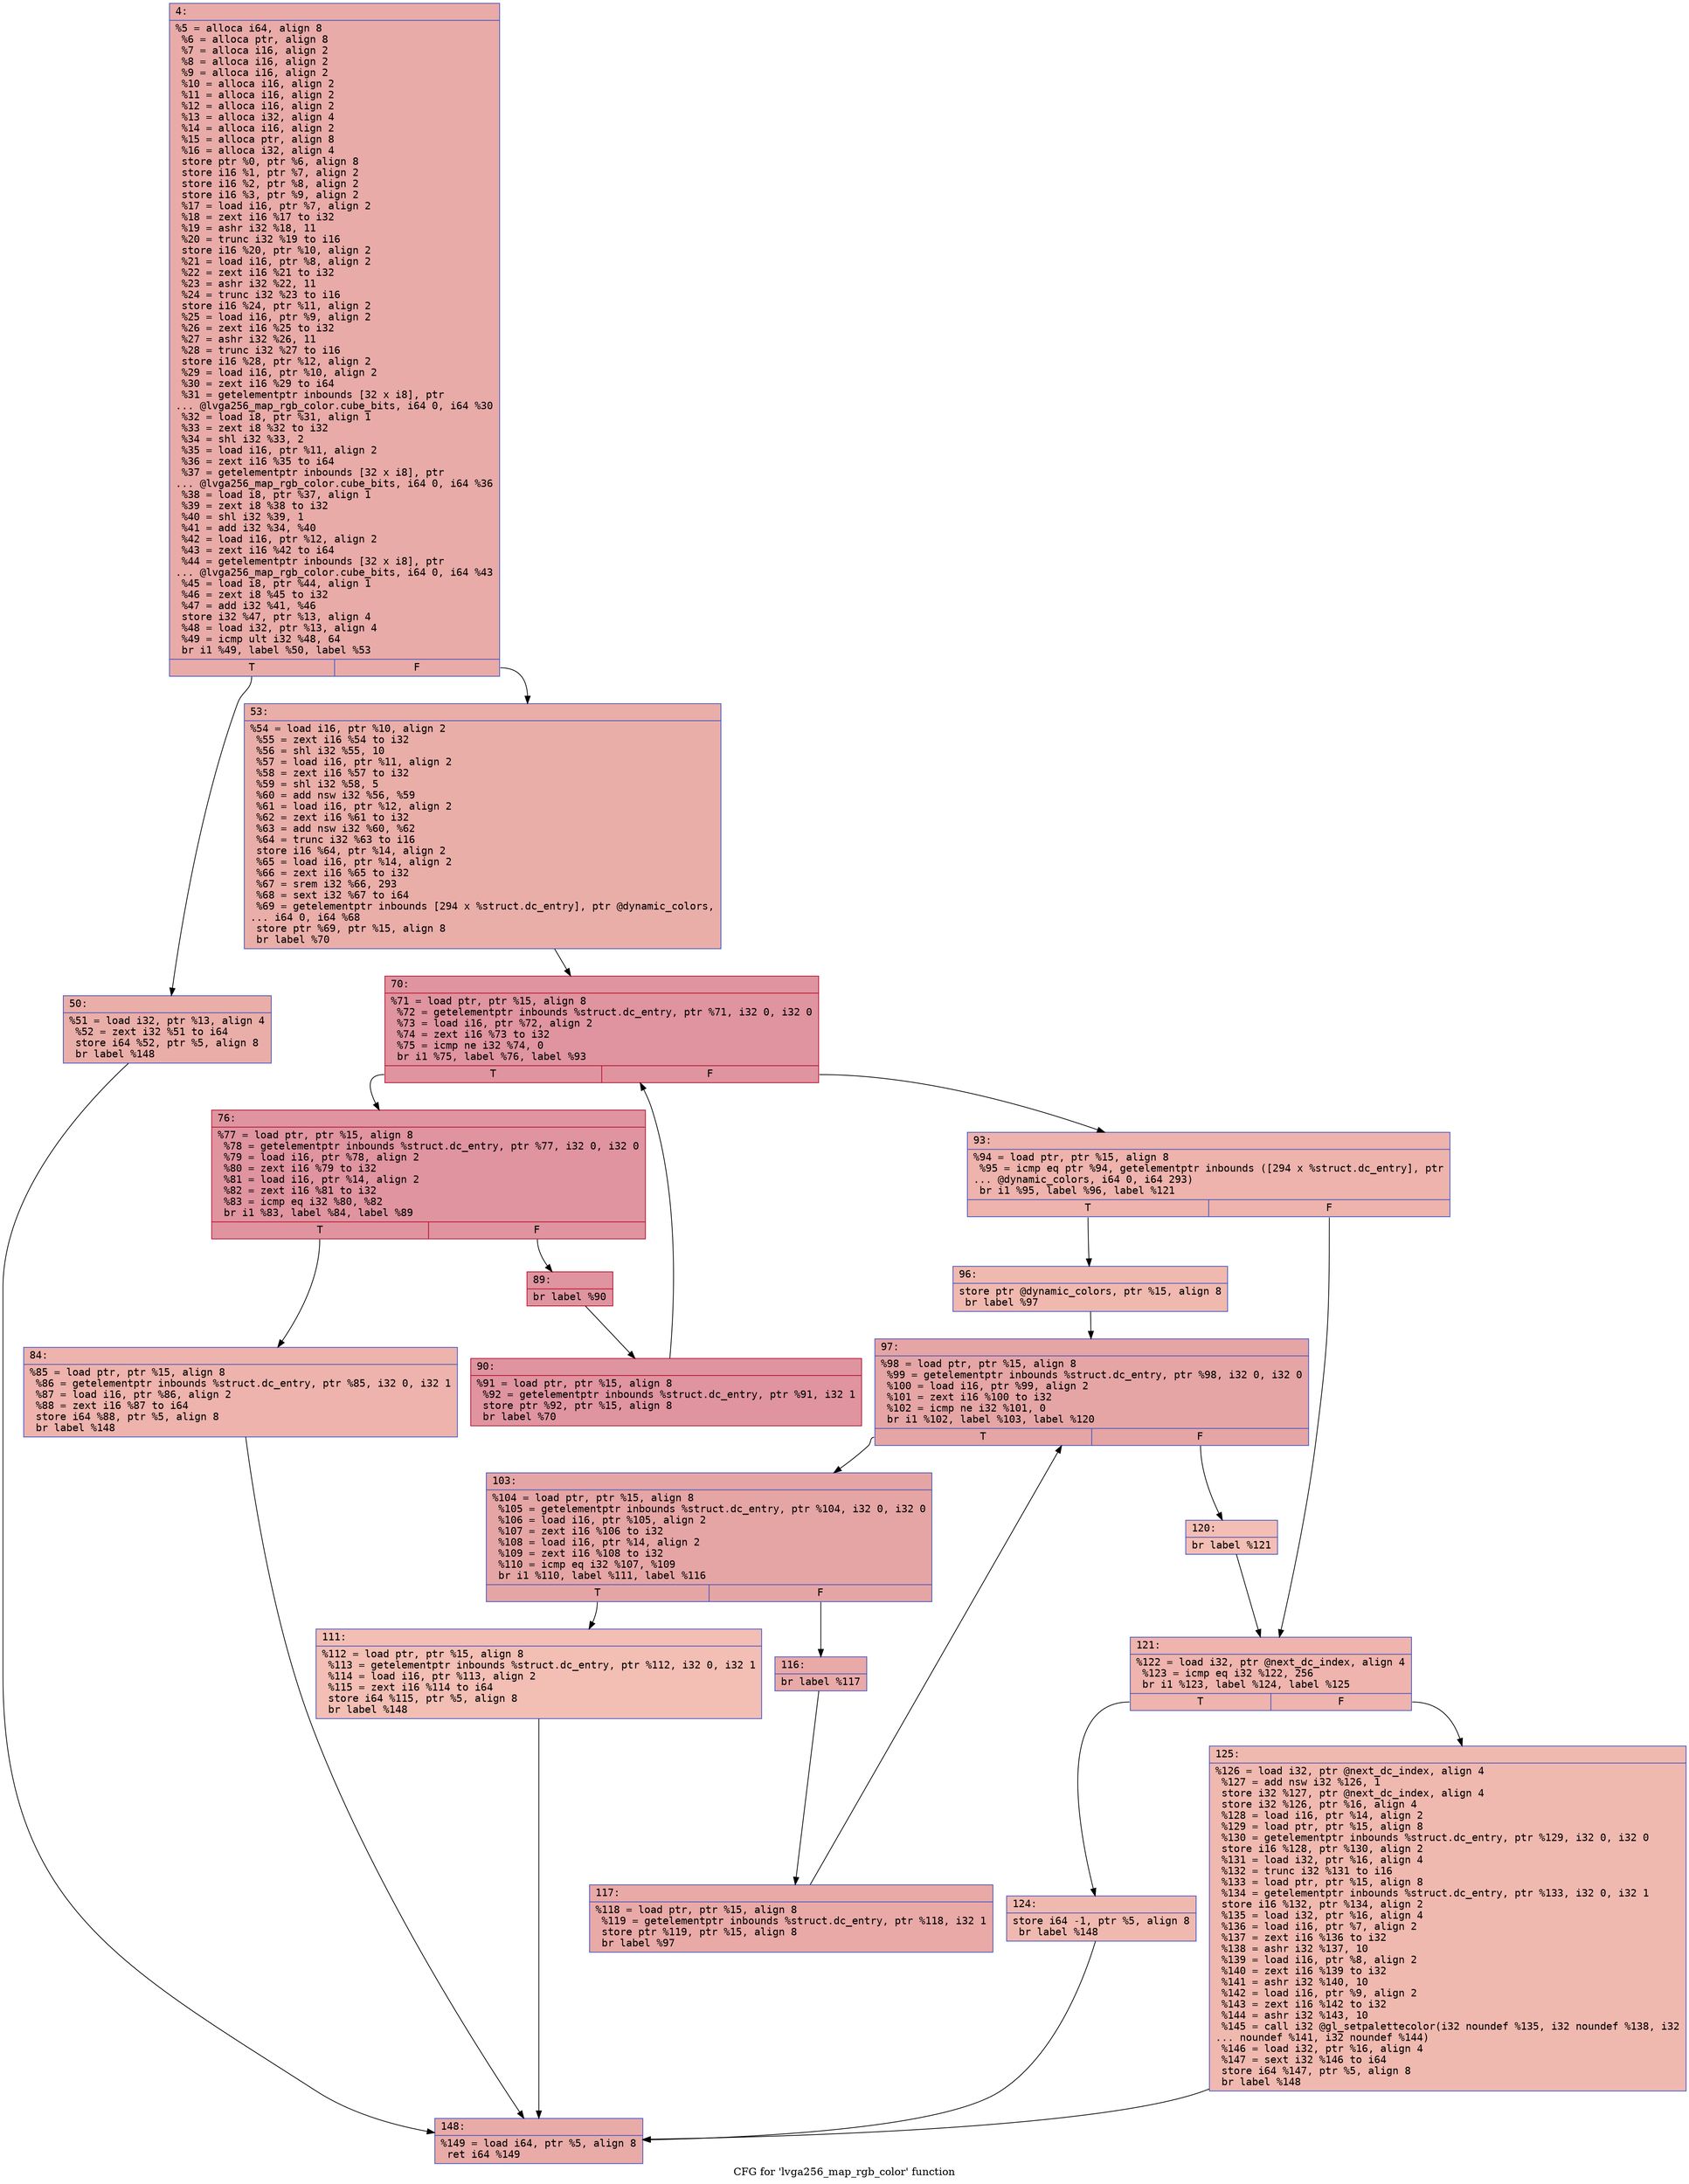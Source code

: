 digraph "CFG for 'lvga256_map_rgb_color' function" {
	label="CFG for 'lvga256_map_rgb_color' function";

	Node0x6000011221c0 [shape=record,color="#3d50c3ff", style=filled, fillcolor="#cc403a70" fontname="Courier",label="{4:\l|  %5 = alloca i64, align 8\l  %6 = alloca ptr, align 8\l  %7 = alloca i16, align 2\l  %8 = alloca i16, align 2\l  %9 = alloca i16, align 2\l  %10 = alloca i16, align 2\l  %11 = alloca i16, align 2\l  %12 = alloca i16, align 2\l  %13 = alloca i32, align 4\l  %14 = alloca i16, align 2\l  %15 = alloca ptr, align 8\l  %16 = alloca i32, align 4\l  store ptr %0, ptr %6, align 8\l  store i16 %1, ptr %7, align 2\l  store i16 %2, ptr %8, align 2\l  store i16 %3, ptr %9, align 2\l  %17 = load i16, ptr %7, align 2\l  %18 = zext i16 %17 to i32\l  %19 = ashr i32 %18, 11\l  %20 = trunc i32 %19 to i16\l  store i16 %20, ptr %10, align 2\l  %21 = load i16, ptr %8, align 2\l  %22 = zext i16 %21 to i32\l  %23 = ashr i32 %22, 11\l  %24 = trunc i32 %23 to i16\l  store i16 %24, ptr %11, align 2\l  %25 = load i16, ptr %9, align 2\l  %26 = zext i16 %25 to i32\l  %27 = ashr i32 %26, 11\l  %28 = trunc i32 %27 to i16\l  store i16 %28, ptr %12, align 2\l  %29 = load i16, ptr %10, align 2\l  %30 = zext i16 %29 to i64\l  %31 = getelementptr inbounds [32 x i8], ptr\l... @lvga256_map_rgb_color.cube_bits, i64 0, i64 %30\l  %32 = load i8, ptr %31, align 1\l  %33 = zext i8 %32 to i32\l  %34 = shl i32 %33, 2\l  %35 = load i16, ptr %11, align 2\l  %36 = zext i16 %35 to i64\l  %37 = getelementptr inbounds [32 x i8], ptr\l... @lvga256_map_rgb_color.cube_bits, i64 0, i64 %36\l  %38 = load i8, ptr %37, align 1\l  %39 = zext i8 %38 to i32\l  %40 = shl i32 %39, 1\l  %41 = add i32 %34, %40\l  %42 = load i16, ptr %12, align 2\l  %43 = zext i16 %42 to i64\l  %44 = getelementptr inbounds [32 x i8], ptr\l... @lvga256_map_rgb_color.cube_bits, i64 0, i64 %43\l  %45 = load i8, ptr %44, align 1\l  %46 = zext i8 %45 to i32\l  %47 = add i32 %41, %46\l  store i32 %47, ptr %13, align 4\l  %48 = load i32, ptr %13, align 4\l  %49 = icmp ult i32 %48, 64\l  br i1 %49, label %50, label %53\l|{<s0>T|<s1>F}}"];
	Node0x6000011221c0:s0 -> Node0x600001122210[tooltip="4 -> 50\nProbability 50.00%" ];
	Node0x6000011221c0:s1 -> Node0x600001122260[tooltip="4 -> 53\nProbability 50.00%" ];
	Node0x600001122210 [shape=record,color="#3d50c3ff", style=filled, fillcolor="#d0473d70" fontname="Courier",label="{50:\l|  %51 = load i32, ptr %13, align 4\l  %52 = zext i32 %51 to i64\l  store i64 %52, ptr %5, align 8\l  br label %148\l}"];
	Node0x600001122210 -> Node0x6000011227b0[tooltip="50 -> 148\nProbability 100.00%" ];
	Node0x600001122260 [shape=record,color="#3d50c3ff", style=filled, fillcolor="#d0473d70" fontname="Courier",label="{53:\l|  %54 = load i16, ptr %10, align 2\l  %55 = zext i16 %54 to i32\l  %56 = shl i32 %55, 10\l  %57 = load i16, ptr %11, align 2\l  %58 = zext i16 %57 to i32\l  %59 = shl i32 %58, 5\l  %60 = add nsw i32 %56, %59\l  %61 = load i16, ptr %12, align 2\l  %62 = zext i16 %61 to i32\l  %63 = add nsw i32 %60, %62\l  %64 = trunc i32 %63 to i16\l  store i16 %64, ptr %14, align 2\l  %65 = load i16, ptr %14, align 2\l  %66 = zext i16 %65 to i32\l  %67 = srem i32 %66, 293\l  %68 = sext i32 %67 to i64\l  %69 = getelementptr inbounds [294 x %struct.dc_entry], ptr @dynamic_colors,\l... i64 0, i64 %68\l  store ptr %69, ptr %15, align 8\l  br label %70\l}"];
	Node0x600001122260 -> Node0x6000011222b0[tooltip="53 -> 70\nProbability 100.00%" ];
	Node0x6000011222b0 [shape=record,color="#b70d28ff", style=filled, fillcolor="#b70d2870" fontname="Courier",label="{70:\l|  %71 = load ptr, ptr %15, align 8\l  %72 = getelementptr inbounds %struct.dc_entry, ptr %71, i32 0, i32 0\l  %73 = load i16, ptr %72, align 2\l  %74 = zext i16 %73 to i32\l  %75 = icmp ne i32 %74, 0\l  br i1 %75, label %76, label %93\l|{<s0>T|<s1>F}}"];
	Node0x6000011222b0:s0 -> Node0x600001122300[tooltip="70 -> 76\nProbability 96.88%" ];
	Node0x6000011222b0:s1 -> Node0x600001122440[tooltip="70 -> 93\nProbability 3.12%" ];
	Node0x600001122300 [shape=record,color="#b70d28ff", style=filled, fillcolor="#b70d2870" fontname="Courier",label="{76:\l|  %77 = load ptr, ptr %15, align 8\l  %78 = getelementptr inbounds %struct.dc_entry, ptr %77, i32 0, i32 0\l  %79 = load i16, ptr %78, align 2\l  %80 = zext i16 %79 to i32\l  %81 = load i16, ptr %14, align 2\l  %82 = zext i16 %81 to i32\l  %83 = icmp eq i32 %80, %82\l  br i1 %83, label %84, label %89\l|{<s0>T|<s1>F}}"];
	Node0x600001122300:s0 -> Node0x600001122350[tooltip="76 -> 84\nProbability 3.12%" ];
	Node0x600001122300:s1 -> Node0x6000011223a0[tooltip="76 -> 89\nProbability 96.88%" ];
	Node0x600001122350 [shape=record,color="#3d50c3ff", style=filled, fillcolor="#d6524470" fontname="Courier",label="{84:\l|  %85 = load ptr, ptr %15, align 8\l  %86 = getelementptr inbounds %struct.dc_entry, ptr %85, i32 0, i32 1\l  %87 = load i16, ptr %86, align 2\l  %88 = zext i16 %87 to i64\l  store i64 %88, ptr %5, align 8\l  br label %148\l}"];
	Node0x600001122350 -> Node0x6000011227b0[tooltip="84 -> 148\nProbability 100.00%" ];
	Node0x6000011223a0 [shape=record,color="#b70d28ff", style=filled, fillcolor="#b70d2870" fontname="Courier",label="{89:\l|  br label %90\l}"];
	Node0x6000011223a0 -> Node0x6000011223f0[tooltip="89 -> 90\nProbability 100.00%" ];
	Node0x6000011223f0 [shape=record,color="#b70d28ff", style=filled, fillcolor="#b70d2870" fontname="Courier",label="{90:\l|  %91 = load ptr, ptr %15, align 8\l  %92 = getelementptr inbounds %struct.dc_entry, ptr %91, i32 1\l  store ptr %92, ptr %15, align 8\l  br label %70\l}"];
	Node0x6000011223f0 -> Node0x6000011222b0[tooltip="90 -> 70\nProbability 100.00%" ];
	Node0x600001122440 [shape=record,color="#3d50c3ff", style=filled, fillcolor="#d6524470" fontname="Courier",label="{93:\l|  %94 = load ptr, ptr %15, align 8\l  %95 = icmp eq ptr %94, getelementptr inbounds ([294 x %struct.dc_entry], ptr\l... @dynamic_colors, i64 0, i64 293)\l  br i1 %95, label %96, label %121\l|{<s0>T|<s1>F}}"];
	Node0x600001122440:s0 -> Node0x600001122490[tooltip="93 -> 96\nProbability 37.50%" ];
	Node0x600001122440:s1 -> Node0x6000011226c0[tooltip="93 -> 121\nProbability 62.50%" ];
	Node0x600001122490 [shape=record,color="#3d50c3ff", style=filled, fillcolor="#de614d70" fontname="Courier",label="{96:\l|  store ptr @dynamic_colors, ptr %15, align 8\l  br label %97\l}"];
	Node0x600001122490 -> Node0x6000011224e0[tooltip="96 -> 97\nProbability 100.00%" ];
	Node0x6000011224e0 [shape=record,color="#3d50c3ff", style=filled, fillcolor="#c5333470" fontname="Courier",label="{97:\l|  %98 = load ptr, ptr %15, align 8\l  %99 = getelementptr inbounds %struct.dc_entry, ptr %98, i32 0, i32 0\l  %100 = load i16, ptr %99, align 2\l  %101 = zext i16 %100 to i32\l  %102 = icmp ne i32 %101, 0\l  br i1 %102, label %103, label %120\l|{<s0>T|<s1>F}}"];
	Node0x6000011224e0:s0 -> Node0x600001122530[tooltip="97 -> 103\nProbability 96.88%" ];
	Node0x6000011224e0:s1 -> Node0x600001122670[tooltip="97 -> 120\nProbability 3.12%" ];
	Node0x600001122530 [shape=record,color="#3d50c3ff", style=filled, fillcolor="#c5333470" fontname="Courier",label="{103:\l|  %104 = load ptr, ptr %15, align 8\l  %105 = getelementptr inbounds %struct.dc_entry, ptr %104, i32 0, i32 0\l  %106 = load i16, ptr %105, align 2\l  %107 = zext i16 %106 to i32\l  %108 = load i16, ptr %14, align 2\l  %109 = zext i16 %108 to i32\l  %110 = icmp eq i32 %107, %109\l  br i1 %110, label %111, label %116\l|{<s0>T|<s1>F}}"];
	Node0x600001122530:s0 -> Node0x600001122580[tooltip="103 -> 111\nProbability 3.12%" ];
	Node0x600001122530:s1 -> Node0x6000011225d0[tooltip="103 -> 116\nProbability 96.88%" ];
	Node0x600001122580 [shape=record,color="#3d50c3ff", style=filled, fillcolor="#e36c5570" fontname="Courier",label="{111:\l|  %112 = load ptr, ptr %15, align 8\l  %113 = getelementptr inbounds %struct.dc_entry, ptr %112, i32 0, i32 1\l  %114 = load i16, ptr %113, align 2\l  %115 = zext i16 %114 to i64\l  store i64 %115, ptr %5, align 8\l  br label %148\l}"];
	Node0x600001122580 -> Node0x6000011227b0[tooltip="111 -> 148\nProbability 100.00%" ];
	Node0x6000011225d0 [shape=record,color="#3d50c3ff", style=filled, fillcolor="#ca3b3770" fontname="Courier",label="{116:\l|  br label %117\l}"];
	Node0x6000011225d0 -> Node0x600001122620[tooltip="116 -> 117\nProbability 100.00%" ];
	Node0x600001122620 [shape=record,color="#3d50c3ff", style=filled, fillcolor="#ca3b3770" fontname="Courier",label="{117:\l|  %118 = load ptr, ptr %15, align 8\l  %119 = getelementptr inbounds %struct.dc_entry, ptr %118, i32 1\l  store ptr %119, ptr %15, align 8\l  br label %97\l}"];
	Node0x600001122620 -> Node0x6000011224e0[tooltip="117 -> 97\nProbability 100.00%" ];
	Node0x600001122670 [shape=record,color="#3d50c3ff", style=filled, fillcolor="#e36c5570" fontname="Courier",label="{120:\l|  br label %121\l}"];
	Node0x600001122670 -> Node0x6000011226c0[tooltip="120 -> 121\nProbability 100.00%" ];
	Node0x6000011226c0 [shape=record,color="#3d50c3ff", style=filled, fillcolor="#d8564670" fontname="Courier",label="{121:\l|  %122 = load i32, ptr @next_dc_index, align 4\l  %123 = icmp eq i32 %122, 256\l  br i1 %123, label %124, label %125\l|{<s0>T|<s1>F}}"];
	Node0x6000011226c0:s0 -> Node0x600001122710[tooltip="121 -> 124\nProbability 50.00%" ];
	Node0x6000011226c0:s1 -> Node0x600001122760[tooltip="121 -> 125\nProbability 50.00%" ];
	Node0x600001122710 [shape=record,color="#3d50c3ff", style=filled, fillcolor="#de614d70" fontname="Courier",label="{124:\l|  store i64 -1, ptr %5, align 8\l  br label %148\l}"];
	Node0x600001122710 -> Node0x6000011227b0[tooltip="124 -> 148\nProbability 100.00%" ];
	Node0x600001122760 [shape=record,color="#3d50c3ff", style=filled, fillcolor="#de614d70" fontname="Courier",label="{125:\l|  %126 = load i32, ptr @next_dc_index, align 4\l  %127 = add nsw i32 %126, 1\l  store i32 %127, ptr @next_dc_index, align 4\l  store i32 %126, ptr %16, align 4\l  %128 = load i16, ptr %14, align 2\l  %129 = load ptr, ptr %15, align 8\l  %130 = getelementptr inbounds %struct.dc_entry, ptr %129, i32 0, i32 0\l  store i16 %128, ptr %130, align 2\l  %131 = load i32, ptr %16, align 4\l  %132 = trunc i32 %131 to i16\l  %133 = load ptr, ptr %15, align 8\l  %134 = getelementptr inbounds %struct.dc_entry, ptr %133, i32 0, i32 1\l  store i16 %132, ptr %134, align 2\l  %135 = load i32, ptr %16, align 4\l  %136 = load i16, ptr %7, align 2\l  %137 = zext i16 %136 to i32\l  %138 = ashr i32 %137, 10\l  %139 = load i16, ptr %8, align 2\l  %140 = zext i16 %139 to i32\l  %141 = ashr i32 %140, 10\l  %142 = load i16, ptr %9, align 2\l  %143 = zext i16 %142 to i32\l  %144 = ashr i32 %143, 10\l  %145 = call i32 @gl_setpalettecolor(i32 noundef %135, i32 noundef %138, i32\l... noundef %141, i32 noundef %144)\l  %146 = load i32, ptr %16, align 4\l  %147 = sext i32 %146 to i64\l  store i64 %147, ptr %5, align 8\l  br label %148\l}"];
	Node0x600001122760 -> Node0x6000011227b0[tooltip="125 -> 148\nProbability 100.00%" ];
	Node0x6000011227b0 [shape=record,color="#3d50c3ff", style=filled, fillcolor="#cc403a70" fontname="Courier",label="{148:\l|  %149 = load i64, ptr %5, align 8\l  ret i64 %149\l}"];
}
